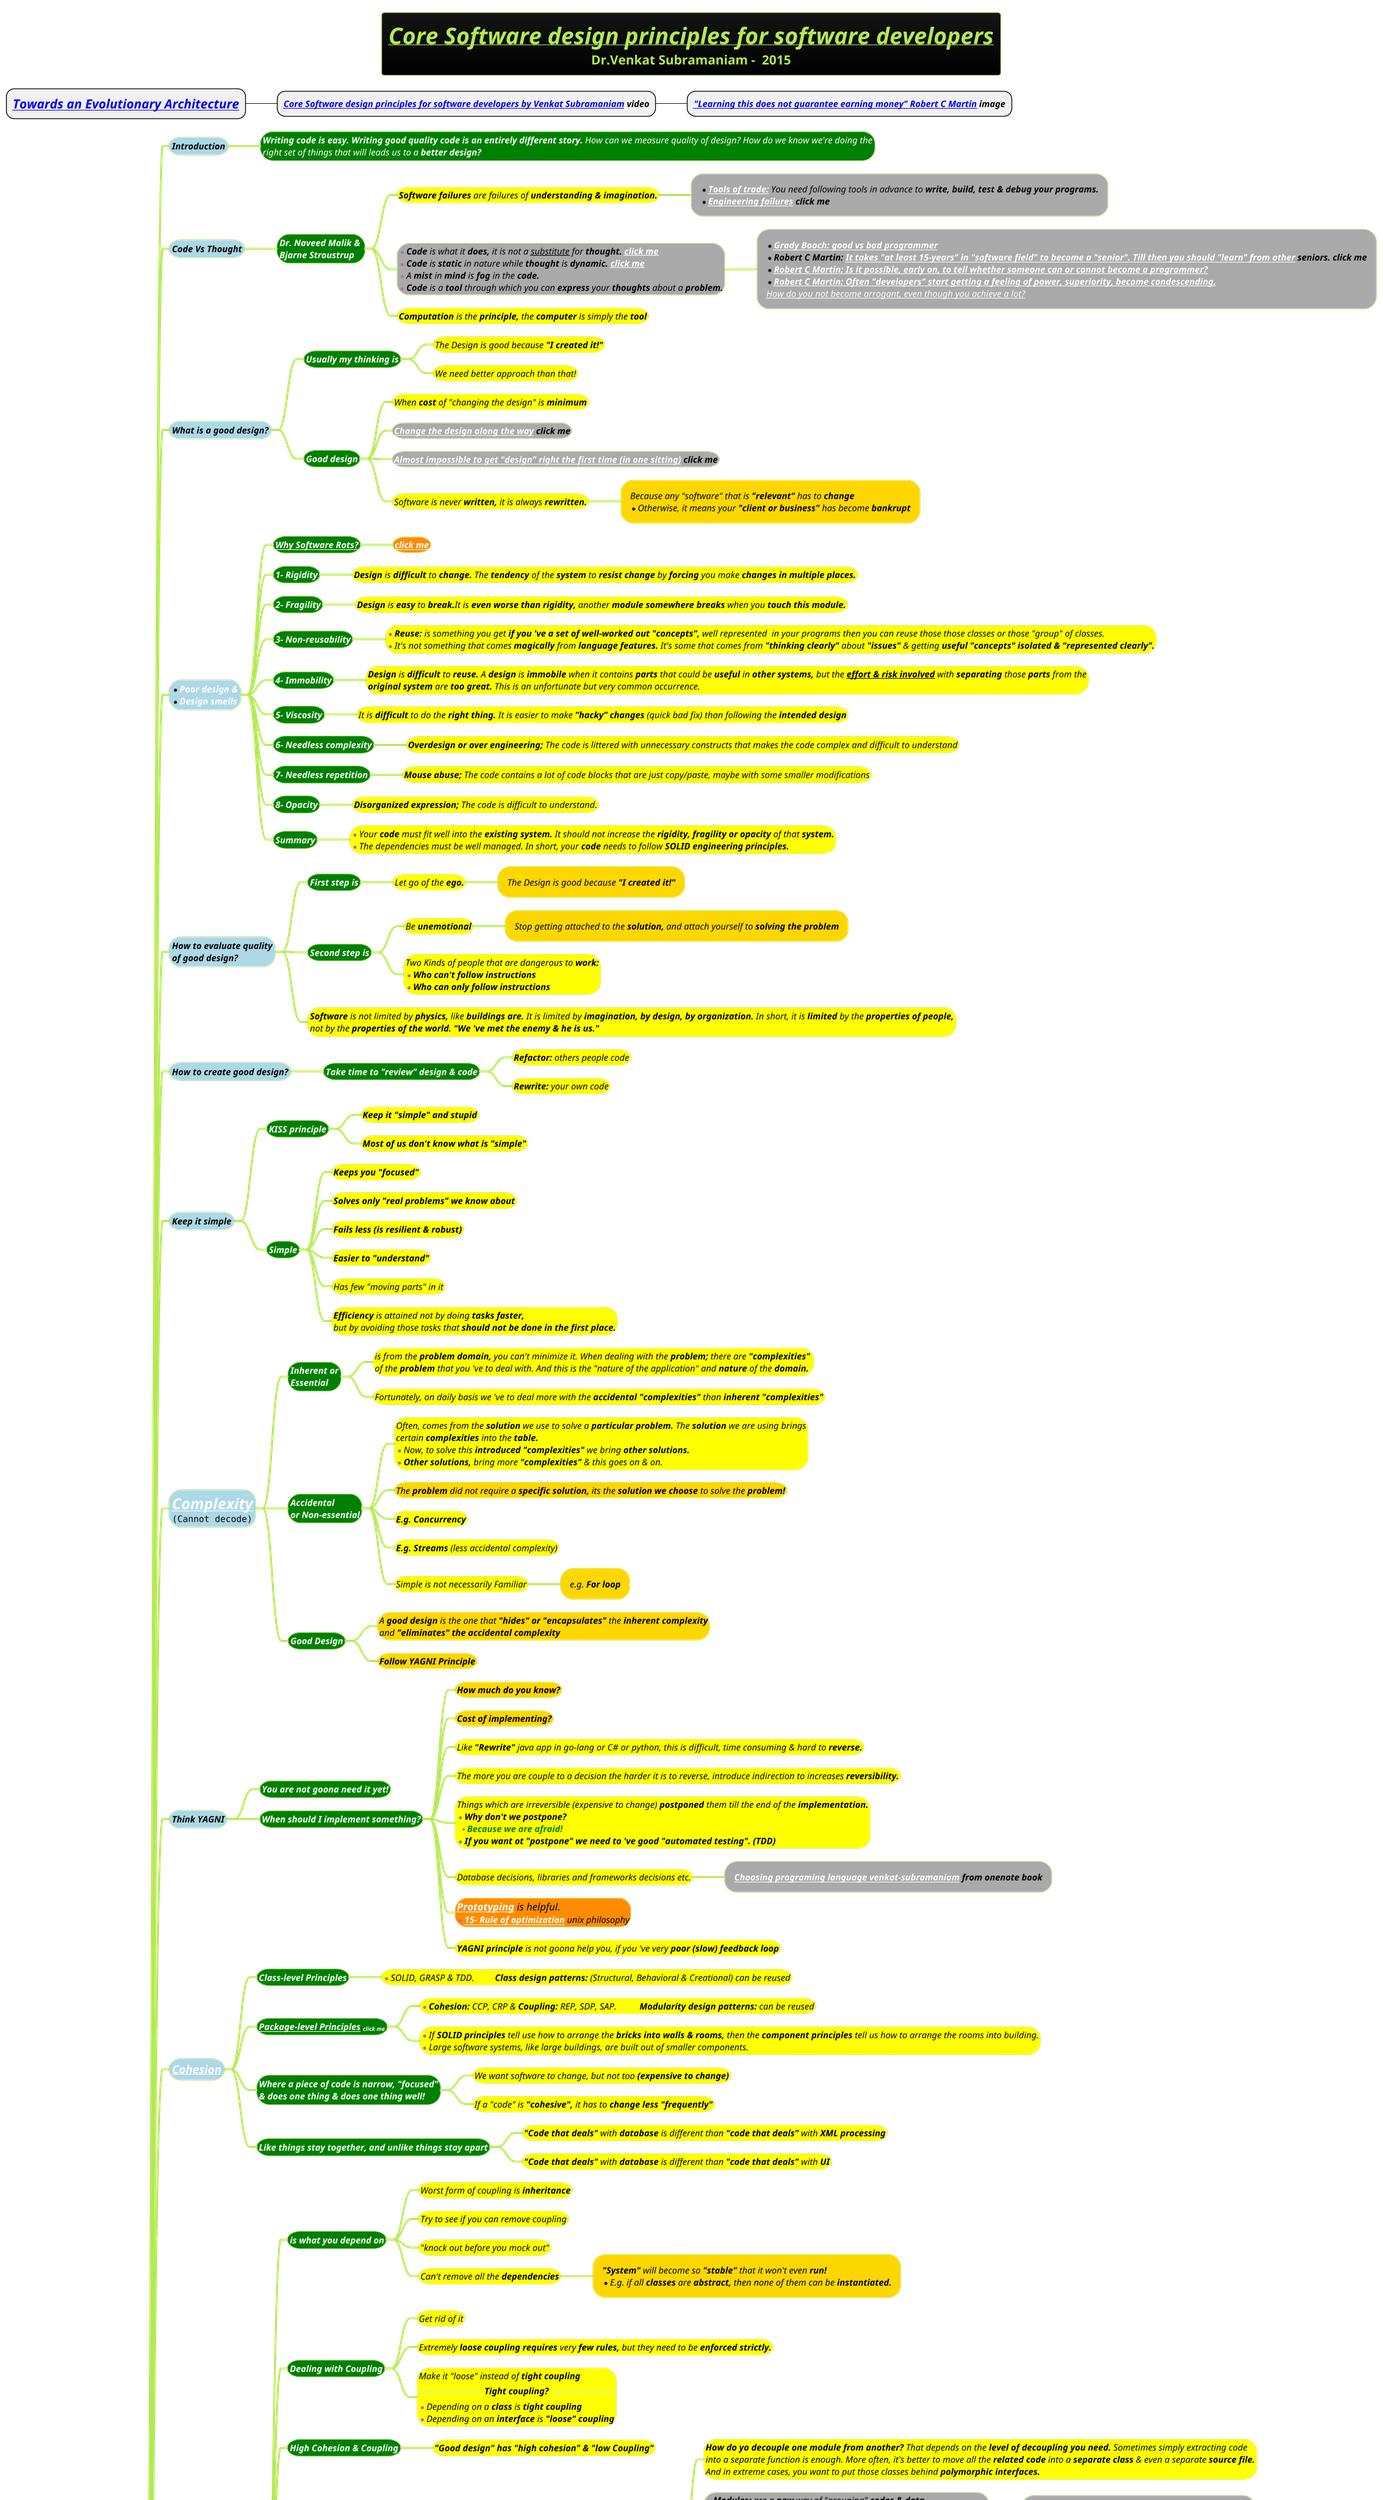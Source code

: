 @startmindmap


title =<i><b><u>Core Software design principles for software developers\nDr.Venkat Subramaniam -  2015
* ==<i><b>[[docs/3-programming-languages/Venkat-Subramaniam/Towards-an-Evolutionary-Architecture.puml Towards an Evolutionary Architecture]]
** <i><b>[[https://www.youtube.com/watch?v=llGgO74uXMI&ab_channel=Devoxx Core Software design principles for software developers by Venkat Subramaniam]] video
*** <i><b>[[docs/3-programming-languages/Venkat-Subramaniam/images/img_59.png "Learning this does not guarantee earning money" Robert C Martin]] image

!theme hacker
'let it stay white, you can change it to yellow if needed or green or some clear color
skinparam hyperlinkColor white

*[#darkblue] <color #white><i>Core Software design \n<color #white><i>principles for software \n<color #white><i>developers
**[#lightblue] <i><color #black><size:14>Introduction
***[#green]:<i><color #white><size:14>**Writing code is easy. Writing good quality code is an entirely different story.** How can we measure quality of design? How do we know we're doing the
<i><color #white><size:14>right set of things that will leads us to a <b>better design?;

**[#lightblue] <i><color #black><size:14>Code Vs Thought
***[#green] <i><color #white><size:14><b>Dr. Naveed Malik & \n<i><color #white><size:14><b>Bjarne Stroustrup
****[#yellow] <i><color #black><size:14>**Software failures** are failures of <b>understanding & imagination.

*****[#a]:*<i><color #black><size:14>**[[docs/3-programming-languages/Venkat-Subramaniam/images/img_137.png Tools of trade:]]** You need following tools in advance to <b>write, build, test & debug your programs.
*<i><color #black><size:14><b>[[docs/3-programming-languages/Venkat-Subramaniam/images/img_156.png Engineering failures]] click me;

****[#a]:*<i><color #black><size:14>**Code** is what it **does,** it is not a <U>substitute</u> for <b>thought. [[docs/3-programming-languages/Venkat-Subramaniam/images/img_132.png click me]]
*<i><color #black><size:14>**Code** is **static** in nature while **thought** is <b>dynamic. [[docs/3-programming-languages/Venkat-Subramaniam/images/img_133.png click me]]
*<i><color #black><size:14>A **mist** in **mind** is **fog** in the **code.**
*<i><color #black><size:14>**Code** is a **tool** through which you can **express** your **thoughts** about a <b>problem.;
*****[#a]:*<i><color #black><size:14><b>[[docs/3-programming-languages/Venkat-Subramaniam/images/img_134.png Grady Booch: good vs bad programmer]]
*<i><color #black><size:14><b>Robert C Martin: [[docs/3-programming-languages/Venkat-Subramaniam/images/img_146.png It takes "at least 15-years" in "software field" to become a "senior". Till then you should "learn" from other]] seniors. click me
*<i><color #black><size:14><b>[[docs/3-programming-languages/Venkat-Subramaniam/images/img_135.png Robert C Martin: Is it possible, early on, to tell whether someone can or cannot become a programmer?]]
*<i><color #black><size:14><b>[[docs/3-programming-languages/Venkat-Subramaniam/images/img_136.png Robert C Martin: Often "developers" start getting a feeling of power, superiority, become condescending.]]
<i><color #black><size:14>[[docs/3-programming-languages/Venkat-Subramaniam/images/img_136.png How do you not become arrogant, even though you achieve a lot?]];

****[#yellow] <i><color #black><size:14>**Computation** is the **principle,** the **computer** is simply the <b>tool
**[#lightblue] <i><color #black><size:14>What is a good design?
***[#green] <i><color #white><size:14><b>Usually my thinking is
****[#yellow] <i><color #black><size:14>The Design is good because <b>"I created it!"
****[#yellow] <i><color #black><size:14>We need better approach than that!
***[#green] <i><color #white><size:14><b>Good design
****[#yellow] <i><color #black><size:14>When **cost** of "changing the design" is <b>minimum
****[#a] <b><i><color #black><size:14>[[docs/3-programming-languages/Venkat-Subramaniam/images/img_98.png Change the design along the way]] click me
****[#a] <i><color #black><size:14><b>[[docs/3-programming-languages/Venkat-Subramaniam/images/img_98.png Almost impossible to get "design" right the first time (in one sitting)]] click me
****[#yellow] <i><color #black><size:14>Software is never **written,** it is always <b>rewritten.
*****[#gold] <i><color #black><size:14>Because any "software" that is **"relevant"** has to <b>change\n*<i><color #black><size:14>Otherwise, it means your **"client or business"** has become <b>bankrupt

**[#lightblue] *<i><color #white><size:14><b>Poor design &\n*<i><color #white><size:14><b>Design smells
***[#green] <i><color #white><size:14><b>[[docs/3-programming-languages/Venkat-Subramaniam/what-is-agile-design.puml Why Software Rots?]]
****[#darkorange] <i><color #white><size:14><b>[[docs/3-programming-languages/Venkat-Subramaniam/what-is-agile-design.puml click me]]
***[#green] <i><color #white><size:14><b>1- Rigidity
****[#yellow] <i><color #black><size:14>**Design** is **difficult** to <b>change.</b> The **tendency** of the **system** to **resist change** by **forcing** you make <b>changes in multiple places.
***[#green] <i><color #white><size:14><b>2- Fragility
****[#yellow] <i><color #black><size:14>**Design** is **easy** to <b>break.</b>It is **even worse than rigidity,** another **module somewhere breaks** when you <b>touch this module.
***[#green] <i><color #white><size:14><b>3- Non-reusability
****[#yellow]:*<i><color #black><size:14>**Reuse:** is something you get **if you 've a set of well-worked out "concepts",** well represented  in your programs then you can reuse those those classes or those "group" of classes.
*<i><color #black><size:14>It's not something that comes **magically** from **language features.** It's some that comes from **"thinking clearly"** about **"issues"** & getting <b>useful "concepts" isolated & "represented clearly".;
***[#green] <i><color #white><size:14><b>4- Immobility
****[#yellow]:<i><color #black><size:14>**Design** is **difficult** to <b>reuse.</b> A **design** is **immobile** when it contains **parts** that could be **useful** in **other systems,** but the <u><b>effort & risk involved</b></u> with **separating** those **parts** from the
<i><color #black><size:14>**original system** are **too great.** This is an unfortunate but very common occurrence.;
***[#green] <i><color #white><size:14><b>5- Viscosity
****[#yellow] <i><color #black><size:14>It is **difficult** to do the <b>right thing.</b> It is easier to make **”hacky” changes** (quick bad fix) than following the <b>intended design
***[#green] <i><color #white><size:14><b>6- Needless complexity
****[#yellow] <i><color #black><size:14><b>Overdesign or over engineering;</b> The code is littered with unnecessary constructs that makes the code complex and difficult to understand
***[#green] <i><color #white><size:14><b>7- Needless repetition
****[#yellow] <i><color #black><size:14><b>Mouse abuse;</b> The code contains a lot of code blocks that are just copy/paste, maybe with some smaller modifications
***[#green] <i><color #white><size:14><b>8- Opacity
****[#yellow] <i><color #black><size:14><b>Disorganized expression;</b> The code is difficult to understand.
***[#green] <i><color #white><size:14><b>Summary
****[#yellow] *<i><color #black><size:14>Your **code** must fit well into the **existing system.** It should not increase the **rigidity, fragility or opacity** of that <b>system.\n*<i><color #black><size:14>The dependencies must be well managed. In short, your **code** needs to follow <b>SOLID engineering principles.
**[#lightblue] <i><color #black><size:14>How to evaluate quality\n<i><color #black><size:14>of good design?
***[#green] <i><color #white><size:14><b>First step is
****[#yellow] <i><color #black><size:14>Let go of the <b>ego.
*****[#gold] <i><color #black><size:14>The Design is good because <b>"I created it!"
***[#green] <i><color #white><size:14><b>Second step is
****[#yellow] <i><color #black><size:14>Be <b>unemotional
*****[#gold] <i><color #black><size:14>Stop getting attached to the **solution,** and attach yourself to <b>solving the problem
****[#yellow] <i><color #black><size:14>Two Kinds of people that are dangerous to <b>work:\n*<b><i><color #black><size:14>Who can't follow instructions \n*<b><i><color #black><size:14>Who can only follow instructions
***[#yellow] <i><color #black><size:14>**Software** is not limited by **physics,** like **buildings are.** It is limited by **imagination, by design, by organization.** In short, it is **limited** by the <b>properties of people,\n<i><color #black><size:14>not by the <b>properties of the world. "We 've met the enemy & he is us."

**[#lightblue] <i><color #black><size:14>How to create good design?
***[#green] <i><color #white><size:14><b>Take time to "review" design & code
****[#yellow] <i><color #black><size:14><b>Refactor:</b> others people code
****[#yellow] <i><color #black><size:14><b>Rewrite:</b> your own code








**[#lightblue] <i><color #black><size:14>Keep it simple
***[#green] <i><color #white><size:14><b>KISS principle
****[#yellow] <i><color #black><size:14><b>Keep it "simple" and stupid
****[#yellow] <i><color #black><size:14><b>Most of us don't know what is <b>"simple"
***[#green] <i><color #white><size:14><b>Simple
****[#yellow] <i><color #black><size:14><b>Keeps you "focused"
****[#yellow] <i><color #black><size:14><b>Solves only "real problems" we know about
****[#yellow] <i><color #black><size:14><b>Fails less (is resilient & robust)
****[#yellow] <i><color #black><size:14><b>Easier to "understand"
****[#yellow] <i><color #black><size:14>Has few "moving parts" in it
****[#yellow] <i><color #black><size:14><b>Efficiency</b> is attained not by doing <b>tasks faster,\n<i><color #black><size:14>but by avoiding those tasks that <b>should not be done in the first place.
**[#lightblue] <i><color #black><size:24>[[docs/3-programming-languages/Venkat-Subramaniam/images/complexity-knowledge-and-Modularity.jpg Complexity]]\n<img:images/img_32.png>
***[#green] <i><color #white><size:14><b>Inherent or\n<i><color #white><size:14><b>Essential
****[#yellow] <i><color #black><size:14>is from the **problem domain,** you can't minimize it. When dealing with the **problem;** there are **"complexities"** \n<i><color #black><size:14>of the **problem** that you 've to deal with. And this is the "nature of the application" and **nature** of the <b>domain.
****[#yellow] <i><color #black><size:14>Fortunately, on daily basis we 've to deal more with the <b>accidental "complexities"</b> than <b>inherent "complexities"
***[#green] <i><color #white><size:14><b>Accidental \n<i><color #white><size:14><b>or Non-essential
****[#yellow]:<i><color #black><size:14>Often, comes from the **solution** we use to solve a **particular problem.** The **solution** we are using brings
<i><color #black><size:14>certain **complexities** into the <b>table.
*<i><color #black><size:14>Now, to solve this **introduced "complexities"** we bring <b>other solutions.
*<i><color #black><size:14>**Other solutions,** bring more **"complexities"** & this goes on & on.;
****[#gold] <i><color #black><size:14>The **problem** did not require a **specific solution,** its the **solution we choose** to solve the <b>problem!
****[#yellow] <i><color #black><size:14><b>E.g. Concurrency
****[#yellow] <i><color #black><size:14><b>E.g. Streams </b>(less accidental complexity)
****[#yellow] <i><color #black><size:14>Simple is not necessarily Familiar
*****[#gold] <i><color #black><size:14>e.g. <b>For loop
***[#green] <i><color #white><size:14><b>Good Design
****[#gold] <i><color #black><size:14>A **good design** is the one that **"hides" or "encapsulates"** the <b>inherent complexity\n<i><color #black><size:14>and <b>"eliminates" the <b>accidental complexity
****[#gold] <i><color #black><size:14><b>Follow YAGNI Principle
**[#lightblue] <i><color #black><size:14>Think YAGNI
***[#green] <i><color #white><size:14><b>You are not goona need it yet!
***[#green] <i><color #white><size:14><b>When should I implement something?
****[#gold] <i><color #black><size:14><b>How much do you know?
****[#gold] <i><color #black><size:14><b>Cost of implementing?
****[#yellow] <i><color #black><size:14>Like **"Rewrite"** java app in go-lang or C# or python, this is difficult, time consuming & hard to <b>reverse.
****[#yellow] <i><color #black><size:14>The more you are couple to a decision the harder it is to reverse, introduce indirection to increases <b>reversibility.
****[#yellow] <i><color #black><size:14>Things which are irreversible (expensive to change) **postponed** them till the end of the <b>implementation.\n*<b><i><color #black><size:14>Why don't we postpone?\n**<b><i><color #green><size:14>Because we are afraid!\n*<b><i><color #black><size:14>If you want ot "postpone" we need to 've good "automated testing". (TDD)
****[#yellow] <i><color #black><size:14>Database decisions, libraries and frameworks decisions etc.
*****[#a] <b><i><color #black><size:14>[[a Choosing programing language venkat-subramaniam]] from onenote book
****[#darkorange] <i><color #black><size:16>**[[docs/1-Requirement-Engineering/MVP-PoC-and-case-study/Prototyping.puml Prototyping]]** is helpful. \n*<i><color #black><size:14>**[[docs/3-programming-languages/Venkat-Subramaniam/Unix-Philosophy.puml 15- Rule of optimization]]** unix philosophy
****[#yellow] <i><color #black><size:14>**YAGNI principle** is not goona help you, if you 've very <b>poor (slow) feedback loop
**[#lightblue] <i><color #black><size:18>[[docs/3-programming-languages/Venkat-Subramaniam/images/img_76.png Cohesion]]
***[#green] <i><color #white><size:14><b>Class-level Principles
****[#yellow] *<i><color #black><size:14>SOLID, GRASP & TDD. **\tClass design patterns:** (Structural, Behavioral & Creational) can be reused
***[#green] <i><color #white><size:14><b>[[docs/3-programming-languages/class-and-package-level-SOLID-Principles.puml Package-level Principles]] <size:9>click me
****[#yellow] *<i><color #black><size:14>**Cohesion:** CCP, CRP & **Coupling:** REP, SDP, SAP.  **\tModularity design patterns:** can be reused
****[#yellow]:*<i><color #black><size:14>If **SOLID principles** tell use how to arrange the **bricks into walls & rooms,** then the **component principles** tell us how to arrange the rooms into building.
*<i><color #black><size:14>Large software systems, like large buildings, are built out of smaller components.;
***[#green] <i><color #white><size:14><b>Where a piece of code is narrow, "focused"\n<i><color #white><size:14><b>& does one thing & does one thing well!
****[#yellow] <i><color #black><size:14>We want software to change, but not too <b>(expensive to change)
****[#yellow] <i><color #black><size:14>If a "code" is **"cohesive",** it has to <b>change less "frequently"
***[#green] <i><color #white><size:14><b>Like things stay together, and unlike things stay apart
****[#yellow] <i><color #black><size:14>**"Code that deals"** with **database** is different than **"code that deals"** with <b>XML processing
****[#yellow] <i><color #black><size:14>**"Code that deals"** with **database** is different than **"code that deals"** with <b>UI
**[#lightblue] <i><color #black><size:22>[[docs/3-programming-languages/Venkat-Subramaniam/images/img_51.png Coupling]]\n<img:images/img_154.png{scale=.77}>
***[#green] <i><color #white><size:14><b>is what you depend on
****[#yellow] <i><color #black><size:14>Worst form of coupling is <b>inheritance
****[#yellow] <i><color #black><size:14>Try to see if you can remove coupling
****[#yellow] <i><color #black><size:14>"knock out before you mock out"
****[#yellow] <i><color #black><size:14>Can't remove all the <b>dependencies
*****[#gold] <i><color #black><size:14>**"System"** will become so **"stable"** that it won't even <b>run!\n*<i><color #black><size:14>E.g. if all **classes** are **abstract,** then none of them can be <b>instantiated.

***[#green] <b><i><color #white><size:14>Dealing with Coupling
****[#yellow] <i><color #black><size:14>Get rid of it
****[#yellow] <i><color #black><size:14>Extremely **loose coupling requires** very **few rules,** but they need to be <b>enforced strictly.
****[#yellow]:<i><color #black><size:14>Make it "loose" instead of <b>tight coupling
==<b><i><color #black><size:14>Tight coupling?==
*<i><color #black><size:14>Depending on a <b>class</b> is <b>tight coupling
*<i><color #black><size:14>Depending on an<b> interface</b> is <b>"loose" coupling;
***[#green] <i><color #white><b><size:14>High Cohesion & Coupling
****[#yellow] <i><color #black><size:14><b>"Good design" has "high cohesion" & "low Coupling"


***[#green]:<i><color #white><b><size:14><img:images/img_42.png{scale=1.2}>
*<i><color #white><b><size:14>[[https://www.youtube.com/watch?v=_kPCbBGRl1o&t=3s&ab_channel=TechGuiders Address binding, Address translation & Memory management (O/S) (10-min video )]]
*<i><color #white><b><size:14>[[docs/3-programming-languages/Venkat-Subramaniam/images/img_127.png Library Types (static vs dynamic) & .DLL hell (click me)]]
| |<#grey><i><b><size:14><color:white>Compiler Concept|<#blue><i><b><size:14><color:white>Operating System Concept|
|<#brown><i><b><size:14><color:white>Static |<#grey><i><b><size:12><color:white>Loading |<#blue><i><b><size:12><color:white><i><b><size:12><color:white>Linking (is early binding) \n<i><b><size:12><color:white><i><b><size:12><color:white>\t\t [[https://www.youtube.com/watch?v=eW5he5uFBNM&t=9s&ab_channel=HowTo (5-min video)]] \n<i><b><size:12><color:white>While it interacts with O/S loader, it \n<i><b><size:12><color:white>is primarily a compiler concept as it\n<i><b><size:12><color:white>occurs during "compilation phase" |
|<#purple><i><b><size:14><color:white>Dynamic  |<#grey><i><b><size:12><color:white>Linking (is late binding) \t\t [[https://www.youtube.com/watch?v=eW5he5uFBNM&t=9s&ab_channel=HowTo (5-min video)]] \n<i><b><size:12><color:white>It is more related to O/S's <u>"dynamic linking loader",\n<i><b><size:12><color:white>but decision to create a dynamically linked program\n<i><b><size:12><color:white>is often influenced by "compiler options"|<#blue><i><b><size:12><color:white>Loading \t\t\t[[https://www.youtube.com/watch?v=qfGql6sGlZg&ab_channel=TechGuiders (2-min video)]]|
==<i><color #white><b><size:18>The spectrum of "contract types" from "strict to lose"==
<img:images/img_46.png{scale=1.28}>;
****[#yellow]:<i><color #black><size:14>**How do yo decouple one module from another?** That depends on the **level of decoupling you need.** Sometimes simply extracting code
<i><color #black><size:14>into a separate function is enough. More often, it's better to move all the **related code** into a **separate class** & even a separate **source file.**
<i><color #black><size:14>And in extreme cases, you want to put those classes behind <b>polymorphic interfaces.;


****[#a]:*<i><color #black><size:14>**Modules:** are a **new** way of "grouping" <b>codes & data.
*<i><color #black><size:14>**Modularity:** is not an **OOP**  "concept" it's **decoupled** from <b>OOP.
*<i><color #black><size:14><b>[[docs/3-programming-languages/Venkat-Subramaniam/images/img_79.png We need "flexibility" at "joints or layers" of the "system"]] click me
==<i><color #black><size:14><b>How to "organize tests" in "modular" world?==
*<i><color #black><size:14><b>[[docs/3-programming-languages/Venkat-Subramaniam/images/img_155.png Organize tests in modular world]];

*****[#a]:*<i><color #black><size:14><b>[[docs/3-programming-languages/JVM-ecosystem/java/simple-jar-vs-modular-jar.puml Simple .jar vs modular .jar]] click me
*<i><color #black><size:14><b>[[docs/3-programming-languages/JVM-ecosystem/java/java-9-onwards.puml Java-9 onwards]] click me
|<#blue><i><color #white><size:14><b>[[docs/3-programming-languages/Venkat-Subramaniam/module-design-guidelines-(size-and-weight).puml Module Design Guidelines (size & weight)]] click me|;

****[#a]:<i><color #black><size:14>An important <u>**"part of structuring software"**</u> that **SOLID** doesn't cover is <u><b>"how to group classes into packages & components"
<i><color #white><size:14>in a way that makes it **"scale",** both when the
<i><color #black><b><size:14>[[docs/3-programming-languages/Venkat-Subramaniam/images/img_94.png 1- "application itself grows" but also when the number of]] click me
<i><color #pink><b><size:14>[[docs/3-programming-languages/Venkat-Subramaniam/images/img_95.png 2- "teams  & developers" working with the "code" grows.]] click me;
****[#a] <i><color #black><b><size:14>Large Scale Software development: [[docs/3-programming-languages/Venkat-Subramaniam/component-based-development-CBD.puml Component Based Development (CBD)]] click me
****[#a] <i><color #black><b><size:14>[[docs/3-programming-languages/Venkat-Subramaniam/images/img_109.png How source code (components, .jars, .DLL etc.) gets converted into code?]] Compilation, linking & loading both static & dynamic , & assembling

****[#yellow] <i><color #black><b><size:14>In general:
*****[#darkorange]:<i><color #black><size:14>**Logical design** (classes & packages) impacts <color #white><b> [[docs/3-programming-languages/Venkat-Subramaniam/Towards-an-Evolutionary-Architecture.puml "extensibility"]]
====
*<i><color #black><size:14>**Methods:** one function calling another "function". <b>requires recompilation &  static linking
*<i><color #black><size:14>**Modules:** one function calling another "function". <b>requires no recompilation & supports dynamic linking;
*****[#a]:<i><color #black><size:14>**Physical design** (.jar) impacts <color #white><b>"re-usability & usability"
====
*<i><color #black><size:14>**Components:** "communication" with each other using "socket, shared memory, IPC, mail boxes or message queues"
<i><color #black><size:14> **"components"** are **"linked"** <b>statically or dynamically.</b> E.g. <b>.Jar, DLL, etc.
**<i><color #black><size:14>**Components "Classification":**
|<#white><i><color #green><size:12><b>1- Compile time, |<#grey><i><color #white><size:12><b>In "compiled" languages, "components" are aggregations (collections) of <u>"binary files".|
|<#white><i><color #green><size:12><b>2- Some exist only at link time,|<#blue><i><color #white><size:12><b>In "interpreted" languages, "components" are aggregations of <u>"source files".|
|<#white><i><color #green><size:12><b>3- Some exist only at runtime &|<#grey><i><color #white><size:12><b>In all languages, "components" are the granule of <u>"deployment"|
|<#white><i><color #green><size:12><b>4- Some exist at more than one time.|<#grey> |
*<color #black><size:14><i><b>.War:</b> many ".Jar" inside a <b>.war file;
***[#green] <i><color #white><b><size:14>Boundary Anatomy (structure, framework, composition)
****[#darkorange] <i><color #black><size:14>The **<u>"architecture"</u>** of a **<u>"System"</u>** is defined by a <u>**set of "software components"**</u> \n<i><color #black><size:14>& the **boundaries** that <u><b>separate</u> them. from book "Clean Architecture"
*****[#yellow] <i><color #black><size:14>**1-** Crossing Boundaries. How? use <b>DIP\n<i><color #black><size:14>**2-** Which **data** crosses boundaries? simple <b>DTO's
***[#green] <i><color #white><size:14><b>Many Ways to decouple \n<i><b><color:pink><size:18>"use cases & layers"
****[#gold] <i><color #black><size:14><b>Source level
*****[#darkorange] <i><color #black><size:14><b>[[docs/3-programming-languages/Venkat-Subramaniam/images/img_84.png "TDD" can help here]] click me
****[#gold] <i><color #black><size:14><b>Deployment level
*****[#darkorange] <i><color #black><size:14><b>is modular monolith
****[#darkorange] <i><color #black><size:14><b>[[docs/3-programming-languages/Venkat-Subramaniam/Micro-services.puml Service level]]
*****[#a] <i><color #black><size:14><b>[[docs/3-programming-languages/Venkat-Subramaniam/images/img_96.png Decoupling modes (Again)]]
******[#a] <i><color #black><size:14><b>[[docs/3-programming-languages/Venkat-Subramaniam/images/img_130.png The missing advice]]
****[#a]:<i><color #black><size:14>It's not difficult to imagine that a **"System"** that runs comfortably on **"one server"** right now **"might grow"** to the point where some of its **"components"** ought ('ve to) to run
<i><color #black><size:14>on **separate server**. While the **"System"** runs on single server, the **"source-level" decoupling** might be sufficient. Later, however, it might **require decoupling** to
<i><color #black><size:14>**deployable units, or even "services"**. <b>[[docs/3-programming-languages/Venkat-Subramaniam/images/img_54.jpg click me]] & [[a Conway's law]] click me;
***[#green] <i><color #white><b><size:14>Software component \n<i><color #white><b><size:14>boundaries means:
****[#darkorange] <i><color #black><size:14>**1- Boundary** crossing at <b>runtime:\n<i><color #black><size:14> <b>(source code dependencies)
*****[#a]:*<i><color #black><size:14>**Communication** through <b>function calling.
**<i><color #green><size:14><b>f.(o) is same as o.f()
*<i><color #black><size:14>**Communication** is <b>fast & inexpensive
*<i><color #black><size:14>requires <b>[[docs/3-programming-languages/Venkat-Subramaniam/images/img_109.png recompilation & static linking]]
*<i><color #black><size:14>"components" are delivered as <b>source code
|<#blue><i><color #white><size:14>function calling is on "same" <b>processor & address space|;
******[#yellow] <i><color #black><size:14><img:images/img_48.png> <img:images/img_53.jpg{scale=0.89}> <img:images/img_49.png{scale=0.72}>
****[#darkorange] <i><color #black><size:14>**2- Deployment**\n<i><color #black><size:14><b>component boundary
*****[#a]:*<i><color #black><size:14>**Communication** through <b>function calling
*<i><color #black><size:14>**Communication** is <b>fast & inexpensive
*<i><color #black><size:14>requires <b>[[docs/3-programming-languages/Venkat-Subramaniam/images/img_109.png no recompilation & supports dynamic linking]]
**<i><color #black><size:14>**changes** to the **"source code"** in one **module/class** don't
<i><color #black><size:14>     force others to be <b>[[docs/3-programming-languages/Venkat-Subramaniam/Micro-services.puml rebuilt & redeployed.]]
*<i><color #black><size:14>"components" are delivered as <b>.Jar, DLL, .class files in java
|<#blue><i><color #white><size:14>function calling is on "same" <b>processor & address space|;
******[#yellow] <i><color #black><size:14><img:images/img_47.png>    <img:images/img_50.png{scale=0.9}>
*******[#a]:<i><color #black><size:14>**[[docs/3-programming-languages/Venkat-Subramaniam/images/complexity-knowledge-and-Modularity.jpg Modularity]]** decreases the **model-code gap** & increases <b>"abstraction"
<img:images/img_53.png{scale=0.8}>
<i><color #black><size:14>Still **cost is higher** because you 've to know about <b>[[docs/3-programming-languages/Venkat-Subramaniam/images/complexity-knowledge-and-Modularity.jpg modularity]] click me;
****[#darkorange] <i><color #black><size:14>**3- Thread boundary**
*****[#yellow]:<i><color #black><size:14>are not **boundaries** both:
<i><color #black><size:14>**1- Source code dependencies** &
<i><color #black><size:14>**2- Deployment component boundary** can make use of <b>threads.;
******[#a] <i><color #black><size:14><b>[[docs/3-programming-languages/Venkat-Subramaniam/images/img_131.jpg click me]] thread diagram notation reusable
****[#darkorange] <i><color #black><size:14>**4- Local Process boundary**
*****[#a]:*<b><i><color #black><size:14>[[docs/books/1-books-backlog/operating-system/operating-system.puml local processes "communicate" with each other using "socket, shared memory, IPC, mail boxes or message queues"]]
*<i><color #black><size:14>**Communication** across **local process boundaries** involve:
**<i><color #black><size:14><b>[[docs/books/1-books-backlog/operating-system/operating-system.puml operating system calls, data marshalling & decoding, & inter-process context switches which are moderately expensive]]
*<i><color #black><size:14>**Communication** is <b>fast & expensive
*<i><color #black><size:14>local processes can be <b>[[docs/3-programming-languages/Venkat-Subramaniam/images/img_109.png statically or dynamically linked]] click me
*<i><color #yellow><size:14>**"Components"** are delivered in <b>binary or .Jar, DLL</b> or some equivalent form.
|<#blue><i><color #yellow><size:14>Processes execute on "same" <b>processor or multi-core but "separate address space". [[docs/books/1-books-backlog/operating-system/operating-system.puml click me]]|;
****[#darkorange] <i><color #black><size:14>**[[docs/3-programming-languages/Venkat-Subramaniam/images/img_126.png 5- Services Boundary:]]**
*****[#yellow]:*<i><color #black><size:14>Service is a <b>process
|<#white><i><color #black><size:14>**"Service"** don't depend upon <b>physical location.|
|<#blue><i><color #white><size:14>Two communicating "services" may, or may not, operate in the "same" <b><u>physical processor or multi-core machine.|
|<#white><i><color #black><size:14>The **"services"** assume that all **"communication"** take place <b>over the network.|
*<i><color #black><size:14>**Communication** across **"service boundaries"** are very **slow** compared to <b>function calls;
******[#yellow] <img:images/img_126.png{scale=.2}>;
**[#lightblue] <i><color #black><size:14>Keep it DRY!
***[#green] <i><color #white><b><size:14>Don't Repeat yourself
****[#yellow]:<i><color #black><size:14>Don't duplicate <b>code
====
*<i><color #black><size:14>Every "piece of knowledge" in a "System" should 've <b><u>single unambiguous authoritative representation
*<i><color #black><size:14>It "reduces" the "cost" of "development"
*<i><color #black><size:14>The future you will thank you!
*<i><color #black><size:14><b>Do code refactor!
**<i><color #black><size:14><b>Some tools:
*** <i><color #black><size:14><b>CPD (Copy paste detector)
*** <i><color #black><size:14><b>Simian (means monkey)</b> Detects code if you copy & pasted code at several places;

****[#yellow] <i><color #black><size:14>Don't duplicate <b>effort
*****[#gold] <i><color #black><size:14><b>A cascade change
**[#lightblue] <i><color #black><size:14>Focus on "Single Responsibility Principle"\n*<i><b>[[docs/3-programming-languages/Venkat-Subramaniam/Unix-Philosophy.puml 2- Rule of Clarity]]
***[#green] <i><color #white><size:14><b>Long Methods
****[#yellow]:<i><color #black><size:14><b>//Comment...

<i><color #black><size:14>Code...

<i><color #black><size:14><b>//Comment...

<i><color #black><size:14>Code...

<i><color #black><size:14><b>//Comment...

<i><color #black><size:14>Code...

<i><color #black><size:14><b>//Comment...

<i><color #black><size:14>Code...;
*****[#gold]:<i><color #black><size:14><b>Long Methods are bad:</b>
*<i><color #black><size:14>Hard to test <b>(TDD)
*<i><color #black><size:14>Hard to read
*<i><color #black><size:14>Hard to remember
*<i><color #black><size:14>Obscured business rules
*<i><color #black><size:14>Hard to <b>reuse
*<i><color #black><size:14>Leads to duplication
*<i><color #black><size:14>many reasons to change
*<i><color #black><size:14>Can't be optimized by anything
*<i><color #black><size:14>Lot of variables...
*<i><color #black><size:14>Not developer friendly
*<i><color #black><size:14><b>Mixed levels
*<i><color #black><size:14>Obsolete comments
*<i><color #black><size:14>Hard to debug <b>(victim);
******[#yellow] <i><color #black><size:14><b>Opposite of:\n*<i><color #black><size:14><b>High Cohesion\n*<i><color #black><size:14><b>Low Coupling
****[#yellow]:<i><color #black><size:14><b>How "long" is a "long method"?
*<i><color #black><size:14><b>The answer is <b>"SLAP"</b> (Single Level of Abstraction)
*<i><color #black><size:14>Don't comment "bad code" instead <b>refactor bad code
*<i><color #black><size:14>Don't comment **"What",** instead <b>comment "Why"
*<i><color #black><size:14>A good code is like a <b>joke
**<i><color #black><size:14>refactor it if it doesnt work;
***[#green] <i><color #white><size:14><b>SLAP
***[#green] <i><color #white><size:14><b>Compose Method Pattern
****[#gold] <i><color #black><size:14><b>Self documenting code
***[#green] <i><color #white><size:14><b>Violation of (SRP)
****[#gold] <i><color #black><size:14>increases code <b>rigidity, fragility & reuse-ability!
**[#lightblue] <i><color #black><size:14>Don't violate the \n<i><color #black><size:14>Open-Closed Principle (OCP)
***[#green] <i><color #white><size:14><b>"Software module" should be "open" for\n<i><color #white><size:14><b>"extension" but "closed" for "modification"
****[#gold] <i><color #black><size:14><b>Abstraction
****[#gold] <i><color #black><size:14><b>Polymorphism
***[#green] <i><color #white><size:14><b>Two options: to make an "enhancement":
****[#gold] <i><color #black><size:14><b>1- Change an existing code <size:20><&circle-x>
****[#gold] <i><color #black><size:14><b>2- Add a small new "module" of code <&check>
***[#green] <i><color #white><size:14><b>A class/code can't be "infinitely extensible,"
****[#gold] <i><color #black><size:14>It is only extensible for <b>"what you design for"!
****[#gold] <i><color #black><size:14>Who can make extensible?\n*<i><color #black><size:14>We need to know <b>software & domain knowledge
***[#green] <i><color #white><b><size:14>Three Kinds of people in we work with:
****[#yellow] *<i><color #black><size:14><b>People with domain knowledge but no clue of Software design\n*<i><color #black><size:14>Too many in an organization
****[#yellow] *<i><color #black><size:14><b>People with no clue of domain knowledge but with knowledge the Software design\n*<i><color #black><size:14>Too many in an organization
****[#gold] *<i><color #black><size:18><b>People with domain knowledge & also knowledge of the Software design\n*<i><color #black><size:14>Very few in an organization
***[#green] <i><color #white><size:14><b>Conformance to (OCP)
****[#gold] <i><color #black><size:14>prevents code <b>rigidity, fragility & non-reusebility!
**[#lightblue] <i><color #black><size:14>Keep in mind \n<i><color #black><size:14>Liskov's Substitution Principle
***[#green] <i><color #white><b><size:14>Inheritance overused
****[#gold] *<i><color #black><size:14>Bad thing!
***[#green] <i><color #white><b><size:14>Inheritance should be used \n<i><color #white><b><size:14>only for substitutability
****[#gold] *<i><color #black><size:14>If **an object of B** should be "used" anywhere **an object of of A** is used then use <b>inheritance.
****[#gold] *<i><color #black><size:14>If **an object of B** should "use" **an object of A**, then use <b>"composition or delegation".
****[#yellow] *<i><color #black><size:14>**Inheritance** demands more from a "developer" than **composition or delegation** does.
****[#yellow]:*<i><color #black><size:14>**Services** of the **derived class** should "require" no more & "promise" no less than the corresponding
<i><color #black><size:14>**"services"** of the <b>base class.
==<i><color #black><b><size:14>Why?==
*<i><color #black><size:14>**Reason:** The "user" of a **base class** should be able to "use" an **instance** of a <b>derived class</b> without
<i><color #black><size:14>knowing the difference.
==<i><color #black><b><size:14>How?==
*<i><color #black><size:14>You & I 've to make sure that we protect it at the <b>"code level."</b> Otherwise design begins to fall apart.
<i><color #black><size:14>And we don't know why it's falling apart.
*<i><color #black><size:14>Violation of the <b>"Liskov's substitution principle"</b> may result in violation of the <b>Open-Closed Principle (OCP);
***[#green] <i><color #white><b><size:14>Good
****[#yellow] <i><color #black><size:14>Public vs. protected in base vs. derived class
****[#yellow] <i><color #black><size:14>Derived functions can't throw any new checked exceptions no thrown by the base class (Unless the new exception extends the old one...)
****[#yellow] <i><color #black><size:14>Collection of derived class does not extend from collection of base class.
****[#yellow]:<i><color #black><size:14>Use **Composition or delegation** instead of **inheritance** unless:
*<i><color #black><size:14>You want <b>substitutability;
***[#green] <i><color #white><b><size:14>Bad
****[#gold]:<b><i><color #black><size:14>Should I violate LSP or should I violate DRY & OCP?
<i><color #black><size:14>If I violate LSP then the user of the class probably is gonna violate <b>OCP.</b> I would rather violate it, then violate myself & force to violate as well
<i><color #black><size:14>the sin is in me I don't want you the part of sin as a user of my class.
==<i><color #black><size:14><b><u>What if I don't had to violate it at all?==
*<i><color #black><size:14>In **Java** you can do it with **Project Lombok** but I'm leaving this for later study.;
**[#lightblue] <i><color #black><size:14>Decouple using the \n<i><color #black><size:14>[[docs/3-programming-languages/Venkat-Subramaniam/Dependency-inversion-principle-DIP.puml Dependency Inversion Principle]]
***[#yellow] <i><color #black><size:14>"Every single line of **code"** that **"uses"** the "**new** keyword" violates <b>"DIP".
***[#green] <i><color #white><b><size:14>A "class" should not "depend" on "another class", they both should\n<i><color #white><b><size:14>'ve to "depend" on an "abstraction" (interface<color:lime>/abstract) class.
****[#yellow] <i><color #black><size:14>lowers the coupling
****[#yellow] <i><color #black><b><size:14>Use with caution
****[#a]:*<i><color #black><size:14>**Interface/Abstract class** has its own <b>[[docs/3-programming-languages/Venkat-Subramaniam/images/img_170.png drawback]]
*<i><color #black><size:14><b>[[docs/3-programming-languages/Venkat-Subramaniam/images/img_169.png Runtime Polymorphism]] & its working;
****[#yellow]:<i><color #green><size:14>Use more **lambda expressions** as **"implementors"** of
<i><color #black><size:14>the **interface/abstract classes** rather than using the
<i><color #g><size:14>**"anonymous inner classes"** or **"regular classes"**.
<img:images/img_132.jpg{scale=.6}>;
*****[#a] <i><color #black><size:14><b>[[docs/3-programming-languages/Venkat-Subramaniam/images/img_152.png click me]]
*****[#a] <i><color #black><size:14><b>[[docs/3-programming-languages/Venkat-Subramaniam/images/img_152.png Design Patterns in the light of modern Java]] venkat-subramaniam
**[#lightblue] <i><color #black><size:14>Keep "interfaces Cohesive" with \n<i><color #black><size:14>"Interface Segregation Principle"
***[#green] <i><color #white><b><size:14>"Code" should not depend on \n<i><color #white><b><size:14>"methods" it doesn't "use"
****[#yellow] <i><color #black><size:14>The **goal** of the **ISP** is to reduce the side-effects of using **"large interfaces"** by breaking them into smaller, more <b>specific interfaces.
****[#yellow] <i><color #black><size:14>Really is **"cohesion", "Single Responsibility Principle" (SRP)** but at the <b>interface-level.
**[#lightblue] <i><color #black><size:14>When to apply these principles?
***[#green] <i><color #white><b><size:18>2-Phases \n<i><color #white><b><size:18>of Design:
****[#a]:<i><color #black><size:14>**[[docs/3-programming-languages/Venkat-Subramaniam/images/img_108.png Strategic Design:]]** very high-level design.
*<i><color #black><size:14>Gives "direction & ideas" <b>to go to.
*<i><color #black><size:14>**SOLID, YAGNI, DRY, & other principles** are used **little bit** during <b>strategic design.;
*****[#a] <i><color #black><size:14>Link here DDD technique + Event Storming technique + Deep models
****[#a]:<i><color #black><size:14>**[[docs/3-programming-languages/Venkat-Subramaniam/images/img_108.png Tactical Design:]]** often low-level design,
*<i><color #black><size:14>Paves the way to refine those "directions & ideas" into realities of the project
*<i><color #black><size:14>**SOLID, YAGNI, DRY, & other principles** are used **a lot** during <b>tactical design.;
***[#green] <i><color #white><b><size:18>How to apply \n<i><color #white><b><size:18>these principles?
****[#gold] <i><color #black><size:14>Machine Learning <b>"Model" "Testing" is different than <b>(TDD)</b> that is:
*****[#gold] <i><color #black><size:11><b>"Testing" "Model's"
******[#darkorange] <i><color #black><size:14>**1-** Prediction\n<i><color #black><size:14>**2-** Pattern recognition\n<i><color #black><size:14>**3-** Optimization & decision making
****[#yellow] <i><color #black><size:14>**1-** Use as a way to discuss **"among developers",** sit down with "developers" & say \n<i><color #black><size:14>hey if we do this we may **violate LSP or OCP or DIP.** So apply <b>YAGNI & postpone
****[#a]:<i><color #black><size:14>**2-** Use during <b>[[docs/3-programming-languages/Venkat-Subramaniam/images/img_110.png TDD]]. click me
==<i><color #black><size:14><b>How?==
*<i><color #black><size:14>When start writing **Test cases**, ask "yourself" the following <b>questions:
**<i><color #black><size:14>What does this **"test"** do?
**<i><color #black><size:14>How does this "feels" to "use" this <b>object?
**<i><color #black><size:14>What are the <b>consequences?
***<i><color #black><size:14>Am I increasing coupling when I'm using this particular object?
***<i><color #black><size:14>What is <b>"cohesion"?
****<i><color #black><size:14>What is the **"responsibility"** of the "class" I'm <b>designing?
****<i><color #black><size:14>If I **"use"** this particular **"code"**, am I going to **violate (OCP)** here?
****<i><color #black><size:14>Should I really "use" **DIP** to gain access & **test** this <b>code?
<img:images/img_44.png{scale=0.81}>
*<i><color #black><size:14><b>[[docs/3-programming-languages/Venkat-Subramaniam/images/img_174.png Class Associations]], Only use tools like [[a visual-paradigm]] if your system
<i><color #black><size:14><b>has more than 50-classes.
*<i><color #black><size:14><b>[[docs/2-uml/PlantUML/sequence-diagram/heart-of-sequence-diagram.puml Heart of Sequence diagram]]
**<i><color #black><size:14><b>[[docs/2-uml/PlantUML/sequence-diagram/use-case-table-and-work-products.puml System Level Sequence Diagram (Use Case 2.0 & Work Products)]]
**<i><color #black><size:14><b>[[docs/3-programming-languages/Venkat-Subramaniam/images/img_211.png Sequence Diagram vs Use Case 2.0 vs Activity diagram]]
*<i><color #black><size:14><b>[[docs/2-uml/PlantUML/activity-diagram/activity-diagram-syntax.png Activity Diagram syntax]]
*<i><color #black><size:11><b>[[docs/3-programming-languages/Venkat-Subramaniam/synchronous-system-use-case-modeling.puml Synchronous System Use Case Modeling; <<include>> & <<extends>> relation]] implementation
*<i><color #black><size:10><b>[[docs/3-programming-languages/Venkat-Subramaniam/asynchronous-system-use-case-modeling.puml Asynchronous System (EDA) Use Case Modeling; <<Publish>> & <<Subscribe>> relation]] implementation
*<i><color #black><size:10><b>[[https://www.youtube.com/watch?v=F6omQ8avp5I&ab_channel=Prayance BPMN]] 7-minute video [[https://www.youtube.com/watch?v=nXImBt_HnNo&t=1114s&ab_channel=VisualParadigm Business Process Modeling with BPMN]] 45-minute video, [[docs/3-programming-languages/Venkat-Subramaniam/images/img_180.png BPMN notes]]
;
*****[#gold] <img:images/img_142.png>
****[#gold] <i><color #black><size:14>**3-** Micheal Feathers: said In "OOP" we **"encapsulate"** the **"moving parts"**, in "FP" we **"eliminate"** the <b>"moving parts"
**[#lightblue] <i><color #black><size:14>Summary [[docs/3-programming-languages/Venkat-Subramaniam/images/img_55.png click me]]\n<img:images/img_55.png{scale=.16}>

@endmindmap
